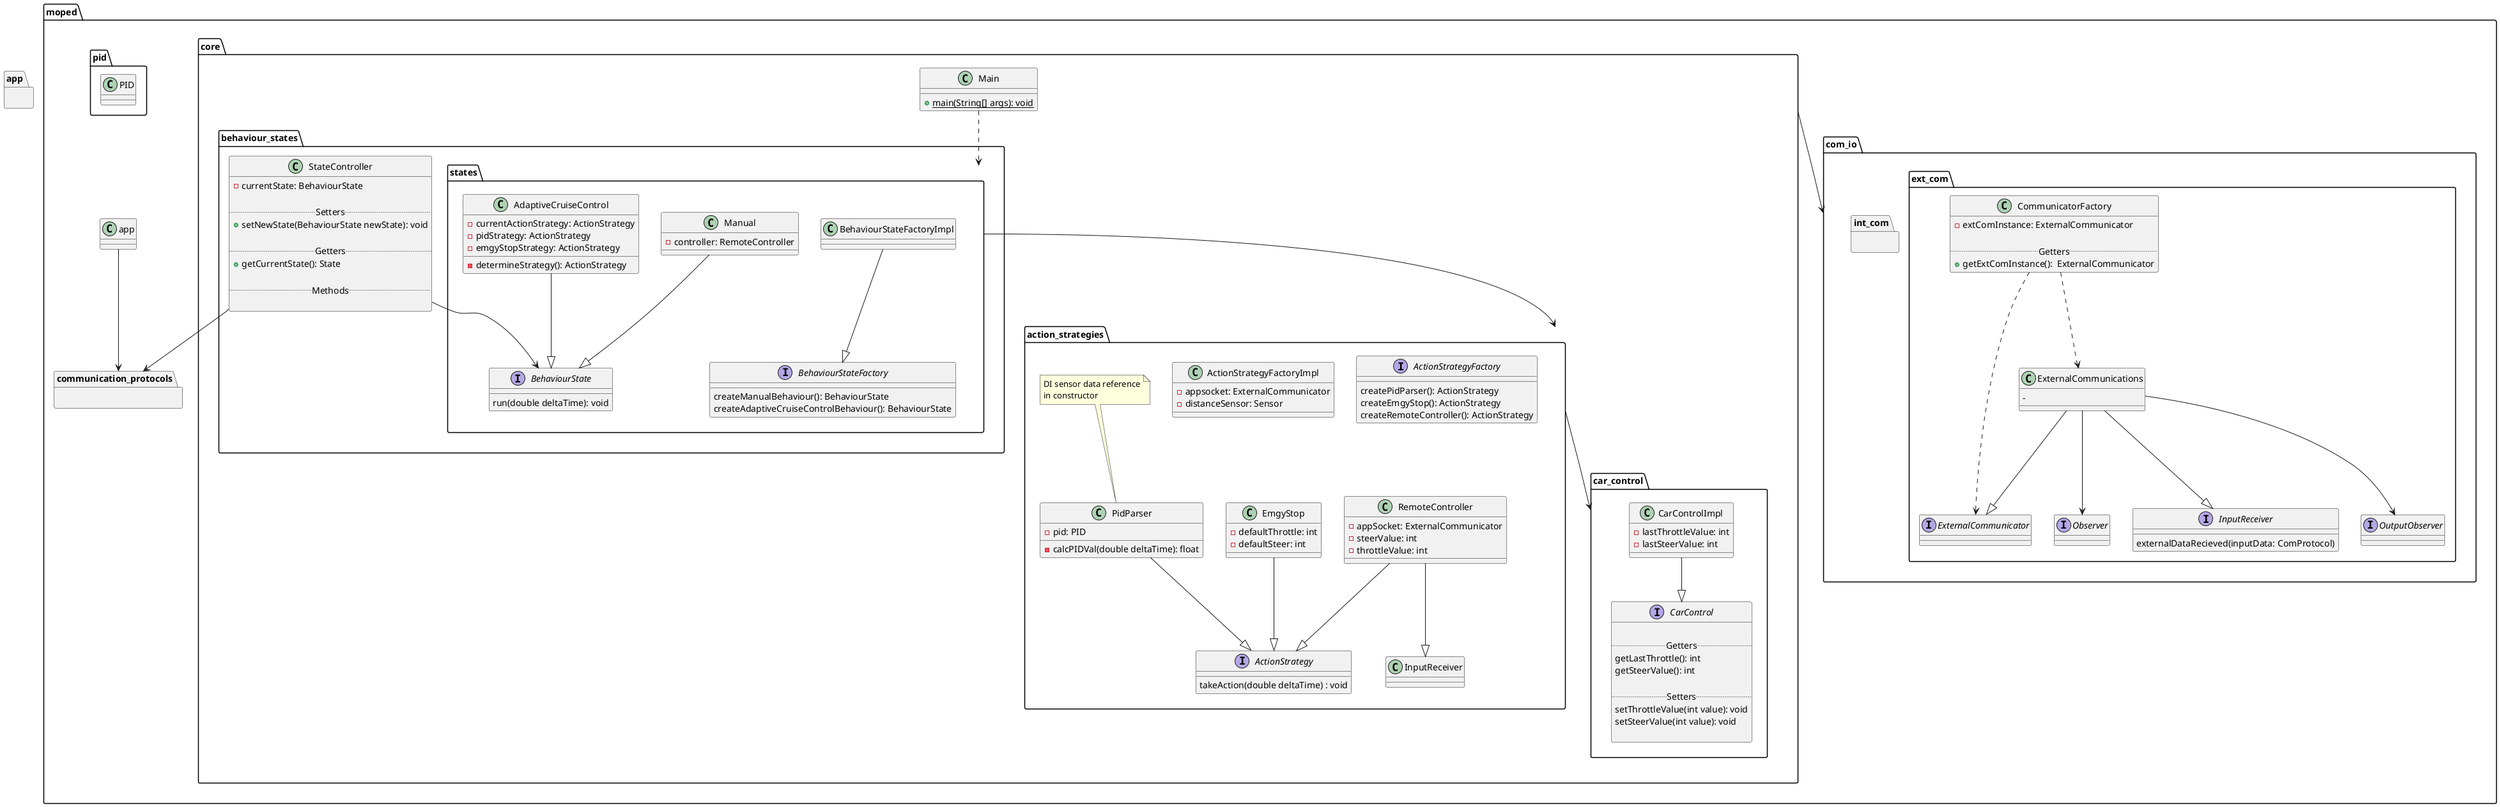 @startuml

package moped {

	package core {
		
		class Main {
			+ {static}main(String[] args): void
		
		}
		
		package behaviour_states {
		
			class StateController {
				- currentState: BehaviourState

				.. Setters ..
				+ setNewState(BehaviourState newState): void

				.. Getters ..
				+ getCurrentState(): State

				.. Methods ..

			}

			package states {

				interface BehaviourStateFactory {
					createManualBehaviour(): BehaviourState
					createAdaptiveCruiseControlBehaviour(): BehaviourState
				}

				interface BehaviourState {
					run(double deltaTime): void
				}
			
				class Manual {
					- controller: RemoteController
				}

				class BehaviourStateFactoryImpl {

				}
				
				class AdaptiveCruiseControl {
					- currentActionStrategy: ActionStrategy
					- pidStrategy: ActionStrategy
					- emgyStopStrategy: ActionStrategy

					- determineStrategy(): ActionStrategy

				}
				
				Manual --|> BehaviourState
				AdaptiveCruiseControl --|> BehaviourState
				BehaviourStateFactoryImpl --|> BehaviourStateFactory
			}
		
			
			StateController --> BehaviourState
		}			

		package action_strategies {

			interface ActionStrategyFactory {
				createPidParser(): ActionStrategy
				createEmgyStop(): ActionStrategy
				createRemoteController(): ActionStrategy
			}

			interface ActionStrategy {
				takeAction(double deltaTime) : void
			}

			class ActionStrategyFactoryImpl{
				- appsocket: ExternalCommunicator
				- distanceSensor: Sensor
			}

			class PidParser {
				- pid: PID
				
				- calcPIDVal(double deltaTime): float
			}
			class EmgyStop {
				- defaultThrottle: int
				- defaultSteer: int
			}
			
			class RemoteController {
				- appSocket: ExternalCommunicator
				- steerValue: int
				- throttleValue: int
			}
			
				PidParser --|> ActionStrategy
				EmgyStop --|> ActionStrategy
				RemoteController --|> ActionStrategy
				RemoteController --|> InputReceiver

			note top of PidParser
				DI sensor data reference
				in constructor
			end note
			
		}
		
		package car_control {
			
			interface CarControl {
				
				.. Getters ..
				getLastThrottle(): int
				getSteerValue(): int
	
				.. Setters ..
				setThrottleValue(int value): void
				setSteerValue(int value): void

			}

			class CarControlImpl {
				- lastThrottleValue: int
				- lastSteerValue: int
			}

			CarControlImpl --|> CarControl

		}
		
		Main ..> states
		
		states --> action_strategies
		action_strategies --> car_control
	}
	
	package com_io {

		package ext_com {
			
			interface Observer {
			
			}
			
			interface ExternalCommunicator {
				
			}
			
			interface InputReceiver {
				externalDataRecieved(inputData: ComProtocol)
			}
			
			interface OutputObserver {
				
			}
			
			class CommunicatorFactory {
				- extComInstance: ExternalCommunicator

				.. Getters ..
				+getExtComInstance():  ExternalCommunicator
			}
			
			class ExternalCommunications {
				- 
			}
			
			ExternalCommunications --> Observer
			ExternalCommunications --|> ExternalCommunicator
			
			ExternalCommunications --> OutputObserver
			ExternalCommunications --|> InputReceiver
			
			CommunicatorFactory ..> ExternalCommunicator
			CommunicatorFactory ..> ExternalCommunications
			
		}
		
		package int_com {
		
		}
	
	}

	package pid {
		
		class PID{

		}
	}

	package communication_protocols {
	
	}
	
	app --> communication_protocols
	StateController --> communication_protocols
	core --> com_io
	
	
}

package app {

}

@enduml
